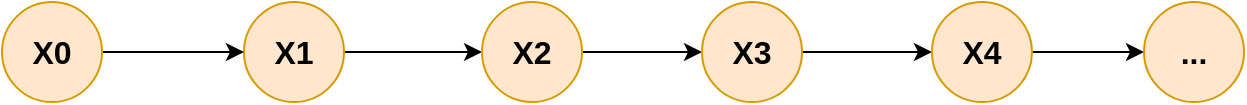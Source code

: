 <mxfile version="12.9.9" type="device"><diagram id="7lFbWI8xv35hxP2Mg93R" name="Page-1"><mxGraphModel dx="1038" dy="548" grid="1" gridSize="10" guides="1" tooltips="1" connect="1" arrows="1" fold="1" page="1" pageScale="1" pageWidth="827" pageHeight="1169" math="0" shadow="0"><root><mxCell id="0"/><mxCell id="1" parent="0"/><mxCell id="NPmyDtfPnvwU3xmZjdOO-6" style="edgeStyle=orthogonalEdgeStyle;rounded=0;orthogonalLoop=1;jettySize=auto;html=1;exitX=1;exitY=0.5;exitDx=0;exitDy=0;" edge="1" parent="1" source="NPmyDtfPnvwU3xmZjdOO-1" target="NPmyDtfPnvwU3xmZjdOO-2"><mxGeometry relative="1" as="geometry"/></mxCell><mxCell id="NPmyDtfPnvwU3xmZjdOO-1" value="&lt;b&gt;&lt;font style=&quot;font-size: 16px&quot;&gt;X1&lt;/font&gt;&lt;/b&gt;" style="ellipse;whiteSpace=wrap;html=1;aspect=fixed;fillColor=#ffe6cc;strokeColor=#d79b00;" vertex="1" parent="1"><mxGeometry x="181" y="100" width="50" height="50" as="geometry"/></mxCell><mxCell id="NPmyDtfPnvwU3xmZjdOO-7" style="edgeStyle=orthogonalEdgeStyle;rounded=0;orthogonalLoop=1;jettySize=auto;html=1;exitX=1;exitY=0.5;exitDx=0;exitDy=0;entryX=0;entryY=0.5;entryDx=0;entryDy=0;" edge="1" parent="1" source="NPmyDtfPnvwU3xmZjdOO-2" target="NPmyDtfPnvwU3xmZjdOO-3"><mxGeometry relative="1" as="geometry"/></mxCell><mxCell id="NPmyDtfPnvwU3xmZjdOO-2" value="&lt;b&gt;&lt;font style=&quot;font-size: 16px&quot;&gt;X2&lt;/font&gt;&lt;/b&gt;" style="ellipse;whiteSpace=wrap;html=1;aspect=fixed;fillColor=#ffe6cc;strokeColor=#d79b00;" vertex="1" parent="1"><mxGeometry x="300" y="100" width="50" height="50" as="geometry"/></mxCell><mxCell id="NPmyDtfPnvwU3xmZjdOO-8" style="edgeStyle=orthogonalEdgeStyle;rounded=0;orthogonalLoop=1;jettySize=auto;html=1;exitX=1;exitY=0.5;exitDx=0;exitDy=0;entryX=0;entryY=0.5;entryDx=0;entryDy=0;" edge="1" parent="1" source="NPmyDtfPnvwU3xmZjdOO-3" target="NPmyDtfPnvwU3xmZjdOO-4"><mxGeometry relative="1" as="geometry"/></mxCell><mxCell id="NPmyDtfPnvwU3xmZjdOO-3" value="&lt;b&gt;&lt;font style=&quot;font-size: 16px&quot;&gt;X3&lt;/font&gt;&lt;/b&gt;" style="ellipse;whiteSpace=wrap;html=1;aspect=fixed;fillColor=#ffe6cc;strokeColor=#d79b00;" vertex="1" parent="1"><mxGeometry x="410" y="100" width="50" height="50" as="geometry"/></mxCell><mxCell id="NPmyDtfPnvwU3xmZjdOO-9" style="edgeStyle=orthogonalEdgeStyle;rounded=0;orthogonalLoop=1;jettySize=auto;html=1;exitX=1;exitY=0.5;exitDx=0;exitDy=0;entryX=0;entryY=0.5;entryDx=0;entryDy=0;" edge="1" parent="1" source="NPmyDtfPnvwU3xmZjdOO-4" target="NPmyDtfPnvwU3xmZjdOO-5"><mxGeometry relative="1" as="geometry"/></mxCell><mxCell id="NPmyDtfPnvwU3xmZjdOO-4" value="&lt;b&gt;&lt;font style=&quot;font-size: 16px&quot;&gt;X4&lt;/font&gt;&lt;/b&gt;" style="ellipse;whiteSpace=wrap;html=1;aspect=fixed;fillColor=#ffe6cc;strokeColor=#d79b00;" vertex="1" parent="1"><mxGeometry x="525" y="100" width="50" height="50" as="geometry"/></mxCell><mxCell id="NPmyDtfPnvwU3xmZjdOO-5" value="&lt;b&gt;&lt;font style=&quot;font-size: 16px&quot;&gt;...&lt;/font&gt;&lt;/b&gt;" style="ellipse;whiteSpace=wrap;html=1;aspect=fixed;fillColor=#ffe6cc;strokeColor=#d79b00;" vertex="1" parent="1"><mxGeometry x="631" y="100" width="50" height="50" as="geometry"/></mxCell><mxCell id="NPmyDtfPnvwU3xmZjdOO-11" style="edgeStyle=orthogonalEdgeStyle;rounded=0;orthogonalLoop=1;jettySize=auto;html=1;exitX=1;exitY=0.5;exitDx=0;exitDy=0;entryX=0;entryY=0.5;entryDx=0;entryDy=0;" edge="1" parent="1" source="NPmyDtfPnvwU3xmZjdOO-10" target="NPmyDtfPnvwU3xmZjdOO-1"><mxGeometry relative="1" as="geometry"/></mxCell><mxCell id="NPmyDtfPnvwU3xmZjdOO-10" value="&lt;b&gt;&lt;font style=&quot;font-size: 16px&quot;&gt;X0&lt;/font&gt;&lt;/b&gt;" style="ellipse;whiteSpace=wrap;html=1;aspect=fixed;fillColor=#ffe6cc;strokeColor=#d79b00;" vertex="1" parent="1"><mxGeometry x="60" y="100" width="50" height="50" as="geometry"/></mxCell></root></mxGraphModel></diagram></mxfile>